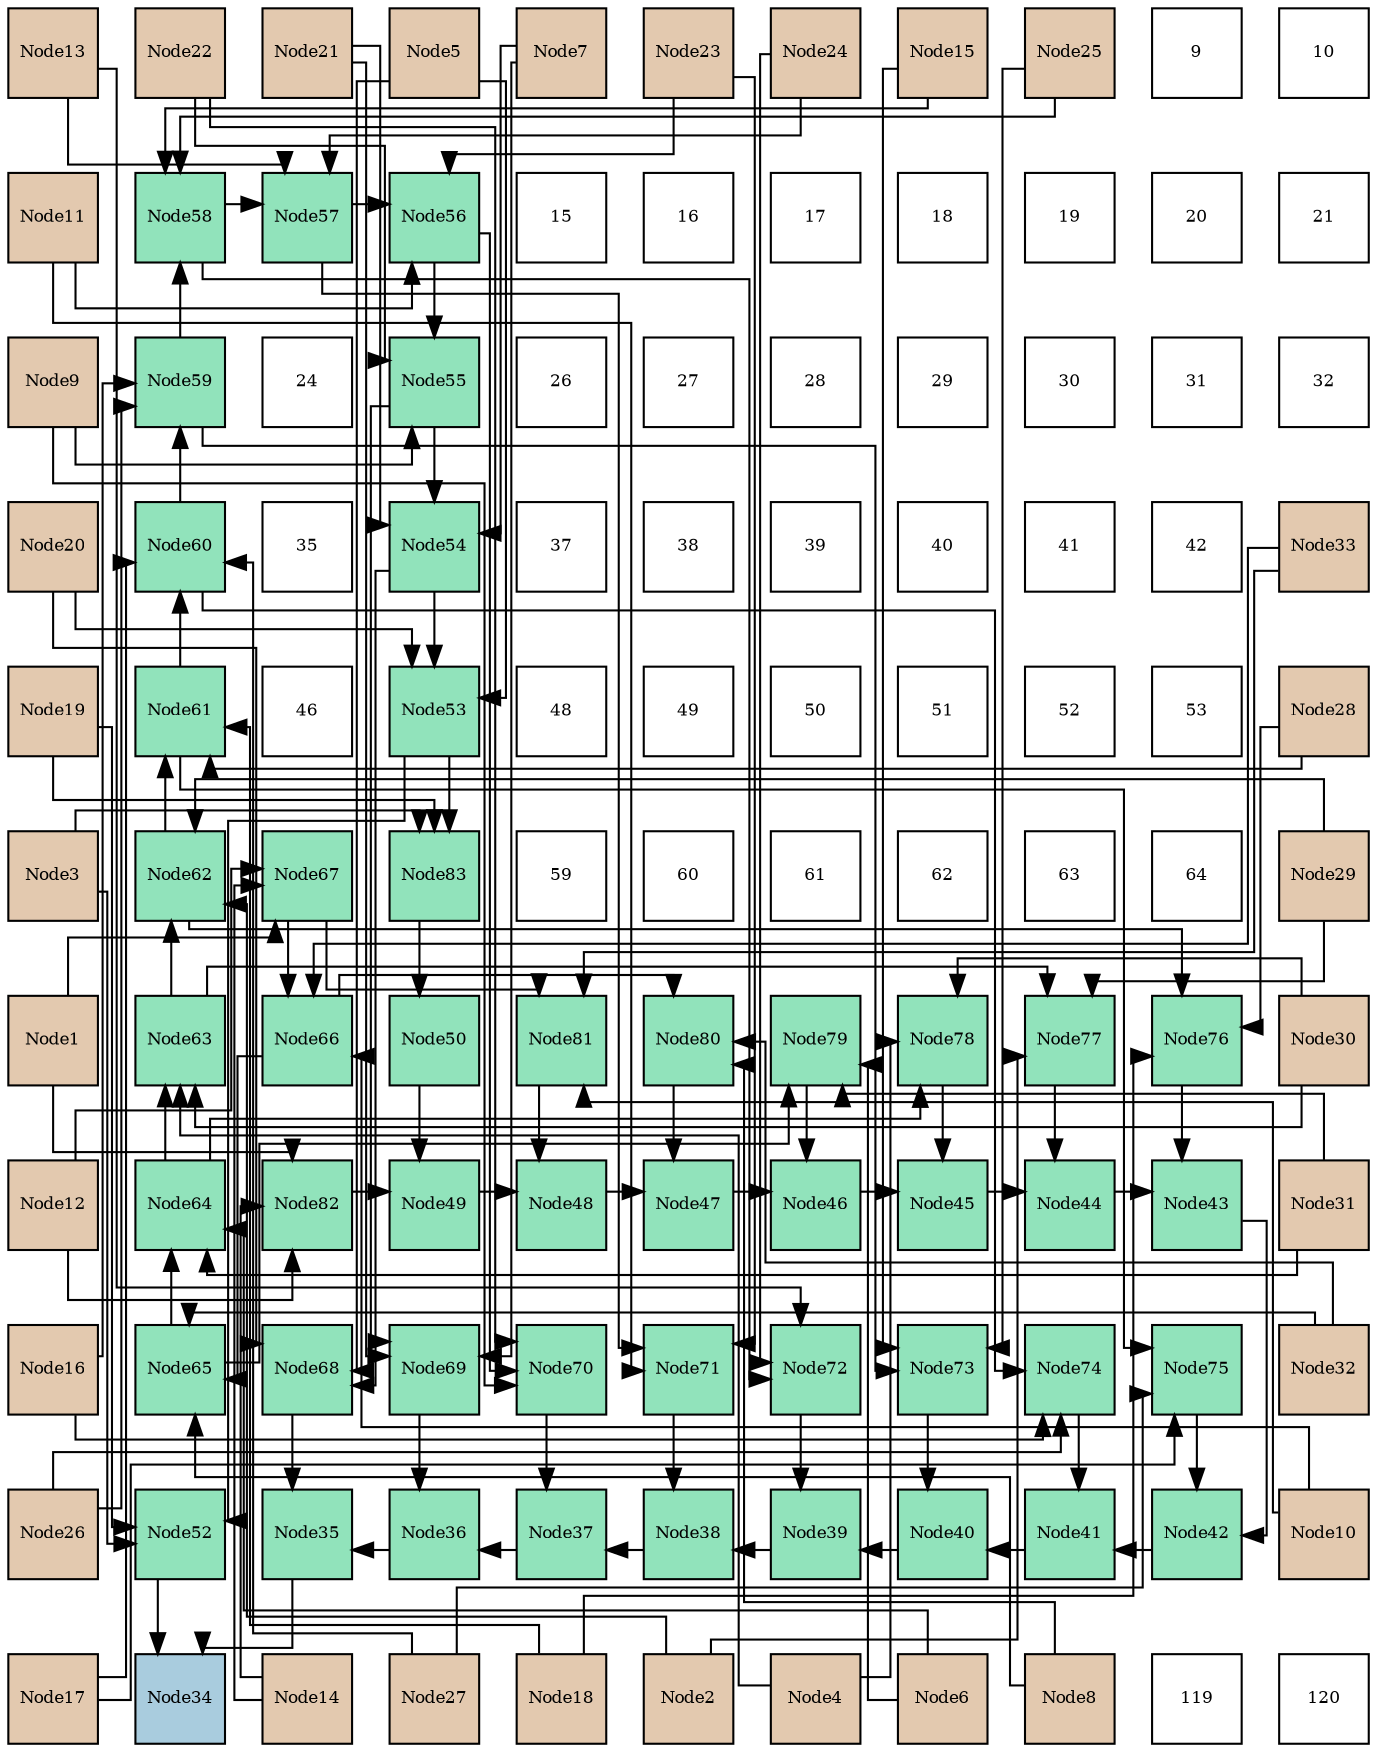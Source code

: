 digraph layout{
 rankdir=TB;
 splines=ortho;
 node [style=filled shape=square fixedsize=true width=0.6];
0[label="Node13", fontsize=8, fillcolor="#e3c9af"];
1[label="Node22", fontsize=8, fillcolor="#e3c9af"];
2[label="Node21", fontsize=8, fillcolor="#e3c9af"];
3[label="Node5", fontsize=8, fillcolor="#e3c9af"];
4[label="Node7", fontsize=8, fillcolor="#e3c9af"];
5[label="Node23", fontsize=8, fillcolor="#e3c9af"];
6[label="Node24", fontsize=8, fillcolor="#e3c9af"];
7[label="Node15", fontsize=8, fillcolor="#e3c9af"];
8[label="Node25", fontsize=8, fillcolor="#e3c9af"];
9[label="9", fontsize=8, fillcolor="#ffffff"];
10[label="10", fontsize=8, fillcolor="#ffffff"];
11[label="Node11", fontsize=8, fillcolor="#e3c9af"];
12[label="Node58", fontsize=8, fillcolor="#91e3bb"];
13[label="Node57", fontsize=8, fillcolor="#91e3bb"];
14[label="Node56", fontsize=8, fillcolor="#91e3bb"];
15[label="15", fontsize=8, fillcolor="#ffffff"];
16[label="16", fontsize=8, fillcolor="#ffffff"];
17[label="17", fontsize=8, fillcolor="#ffffff"];
18[label="18", fontsize=8, fillcolor="#ffffff"];
19[label="19", fontsize=8, fillcolor="#ffffff"];
20[label="20", fontsize=8, fillcolor="#ffffff"];
21[label="21", fontsize=8, fillcolor="#ffffff"];
22[label="Node9", fontsize=8, fillcolor="#e3c9af"];
23[label="Node59", fontsize=8, fillcolor="#91e3bb"];
24[label="24", fontsize=8, fillcolor="#ffffff"];
25[label="Node55", fontsize=8, fillcolor="#91e3bb"];
26[label="26", fontsize=8, fillcolor="#ffffff"];
27[label="27", fontsize=8, fillcolor="#ffffff"];
28[label="28", fontsize=8, fillcolor="#ffffff"];
29[label="29", fontsize=8, fillcolor="#ffffff"];
30[label="30", fontsize=8, fillcolor="#ffffff"];
31[label="31", fontsize=8, fillcolor="#ffffff"];
32[label="32", fontsize=8, fillcolor="#ffffff"];
33[label="Node20", fontsize=8, fillcolor="#e3c9af"];
34[label="Node60", fontsize=8, fillcolor="#91e3bb"];
35[label="35", fontsize=8, fillcolor="#ffffff"];
36[label="Node54", fontsize=8, fillcolor="#91e3bb"];
37[label="37", fontsize=8, fillcolor="#ffffff"];
38[label="38", fontsize=8, fillcolor="#ffffff"];
39[label="39", fontsize=8, fillcolor="#ffffff"];
40[label="40", fontsize=8, fillcolor="#ffffff"];
41[label="41", fontsize=8, fillcolor="#ffffff"];
42[label="42", fontsize=8, fillcolor="#ffffff"];
43[label="Node33", fontsize=8, fillcolor="#e3c9af"];
44[label="Node19", fontsize=8, fillcolor="#e3c9af"];
45[label="Node61", fontsize=8, fillcolor="#91e3bb"];
46[label="46", fontsize=8, fillcolor="#ffffff"];
47[label="Node53", fontsize=8, fillcolor="#91e3bb"];
48[label="48", fontsize=8, fillcolor="#ffffff"];
49[label="49", fontsize=8, fillcolor="#ffffff"];
50[label="50", fontsize=8, fillcolor="#ffffff"];
51[label="51", fontsize=8, fillcolor="#ffffff"];
52[label="52", fontsize=8, fillcolor="#ffffff"];
53[label="53", fontsize=8, fillcolor="#ffffff"];
54[label="Node28", fontsize=8, fillcolor="#e3c9af"];
55[label="Node3", fontsize=8, fillcolor="#e3c9af"];
56[label="Node62", fontsize=8, fillcolor="#91e3bb"];
57[label="Node67", fontsize=8, fillcolor="#91e3bb"];
58[label="Node83", fontsize=8, fillcolor="#91e3bb"];
59[label="59", fontsize=8, fillcolor="#ffffff"];
60[label="60", fontsize=8, fillcolor="#ffffff"];
61[label="61", fontsize=8, fillcolor="#ffffff"];
62[label="62", fontsize=8, fillcolor="#ffffff"];
63[label="63", fontsize=8, fillcolor="#ffffff"];
64[label="64", fontsize=8, fillcolor="#ffffff"];
65[label="Node29", fontsize=8, fillcolor="#e3c9af"];
66[label="Node1", fontsize=8, fillcolor="#e3c9af"];
67[label="Node63", fontsize=8, fillcolor="#91e3bb"];
68[label="Node66", fontsize=8, fillcolor="#91e3bb"];
69[label="Node50", fontsize=8, fillcolor="#91e3bb"];
70[label="Node81", fontsize=8, fillcolor="#91e3bb"];
71[label="Node80", fontsize=8, fillcolor="#91e3bb"];
72[label="Node79", fontsize=8, fillcolor="#91e3bb"];
73[label="Node78", fontsize=8, fillcolor="#91e3bb"];
74[label="Node77", fontsize=8, fillcolor="#91e3bb"];
75[label="Node76", fontsize=8, fillcolor="#91e3bb"];
76[label="Node30", fontsize=8, fillcolor="#e3c9af"];
77[label="Node12", fontsize=8, fillcolor="#e3c9af"];
78[label="Node64", fontsize=8, fillcolor="#91e3bb"];
79[label="Node82", fontsize=8, fillcolor="#91e3bb"];
80[label="Node49", fontsize=8, fillcolor="#91e3bb"];
81[label="Node48", fontsize=8, fillcolor="#91e3bb"];
82[label="Node47", fontsize=8, fillcolor="#91e3bb"];
83[label="Node46", fontsize=8, fillcolor="#91e3bb"];
84[label="Node45", fontsize=8, fillcolor="#91e3bb"];
85[label="Node44", fontsize=8, fillcolor="#91e3bb"];
86[label="Node43", fontsize=8, fillcolor="#91e3bb"];
87[label="Node31", fontsize=8, fillcolor="#e3c9af"];
88[label="Node16", fontsize=8, fillcolor="#e3c9af"];
89[label="Node65", fontsize=8, fillcolor="#91e3bb"];
90[label="Node68", fontsize=8, fillcolor="#91e3bb"];
91[label="Node69", fontsize=8, fillcolor="#91e3bb"];
92[label="Node70", fontsize=8, fillcolor="#91e3bb"];
93[label="Node71", fontsize=8, fillcolor="#91e3bb"];
94[label="Node72", fontsize=8, fillcolor="#91e3bb"];
95[label="Node73", fontsize=8, fillcolor="#91e3bb"];
96[label="Node74", fontsize=8, fillcolor="#91e3bb"];
97[label="Node75", fontsize=8, fillcolor="#91e3bb"];
98[label="Node32", fontsize=8, fillcolor="#e3c9af"];
99[label="Node26", fontsize=8, fillcolor="#e3c9af"];
100[label="Node52", fontsize=8, fillcolor="#91e3bb"];
101[label="Node35", fontsize=8, fillcolor="#91e3bb"];
102[label="Node36", fontsize=8, fillcolor="#91e3bb"];
103[label="Node37", fontsize=8, fillcolor="#91e3bb"];
104[label="Node38", fontsize=8, fillcolor="#91e3bb"];
105[label="Node39", fontsize=8, fillcolor="#91e3bb"];
106[label="Node40", fontsize=8, fillcolor="#91e3bb"];
107[label="Node41", fontsize=8, fillcolor="#91e3bb"];
108[label="Node42", fontsize=8, fillcolor="#91e3bb"];
109[label="Node10", fontsize=8, fillcolor="#e3c9af"];
110[label="Node17", fontsize=8, fillcolor="#e3c9af"];
111[label="Node34", fontsize=8, fillcolor="#a9ccde"];
112[label="Node14", fontsize=8, fillcolor="#e3c9af"];
113[label="Node27", fontsize=8, fillcolor="#e3c9af"];
114[label="Node18", fontsize=8, fillcolor="#e3c9af"];
115[label="Node2", fontsize=8, fillcolor="#e3c9af"];
116[label="Node4", fontsize=8, fillcolor="#e3c9af"];
117[label="Node6", fontsize=8, fillcolor="#e3c9af"];
118[label="Node8", fontsize=8, fillcolor="#e3c9af"];
119[label="119", fontsize=8, fillcolor="#ffffff"];
120[label="120", fontsize=8, fillcolor="#ffffff"];
edge [constraint=false, style=vis];101 -> 111;
100 -> 111;
102 -> 101;
90 -> 101;
103 -> 102;
91 -> 102;
104 -> 103;
92 -> 103;
105 -> 104;
93 -> 104;
106 -> 105;
94 -> 105;
107 -> 106;
95 -> 106;
108 -> 107;
96 -> 107;
86 -> 108;
97 -> 108;
85 -> 86;
75 -> 86;
84 -> 85;
74 -> 85;
83 -> 84;
73 -> 84;
82 -> 83;
72 -> 83;
81 -> 82;
71 -> 82;
80 -> 81;
70 -> 81;
69 -> 80;
79 -> 80;
58 -> 69;
47 -> 100;
55 -> 100;
44 -> 100;
47 -> 58;
55 -> 58;
44 -> 58;
36 -> 47;
3 -> 47;
33 -> 47;
36 -> 90;
3 -> 90;
33 -> 90;
25 -> 36;
4 -> 36;
2 -> 36;
25 -> 91;
4 -> 91;
2 -> 91;
14 -> 25;
22 -> 25;
1 -> 25;
14 -> 92;
22 -> 92;
1 -> 92;
13 -> 14;
11 -> 14;
5 -> 14;
13 -> 93;
11 -> 93;
5 -> 93;
12 -> 13;
0 -> 13;
6 -> 13;
12 -> 94;
0 -> 94;
6 -> 94;
23 -> 12;
7 -> 12;
8 -> 12;
23 -> 95;
7 -> 95;
8 -> 95;
34 -> 23;
88 -> 23;
99 -> 23;
34 -> 96;
88 -> 96;
99 -> 96;
45 -> 34;
110 -> 34;
113 -> 34;
45 -> 97;
110 -> 97;
113 -> 97;
56 -> 45;
114 -> 45;
54 -> 45;
56 -> 75;
114 -> 75;
54 -> 75;
67 -> 56;
115 -> 56;
65 -> 56;
67 -> 74;
115 -> 74;
65 -> 74;
78 -> 67;
116 -> 67;
76 -> 67;
78 -> 73;
116 -> 73;
76 -> 73;
89 -> 78;
117 -> 78;
87 -> 78;
89 -> 72;
117 -> 72;
87 -> 72;
68 -> 89;
118 -> 89;
98 -> 89;
68 -> 71;
118 -> 71;
98 -> 71;
57 -> 68;
109 -> 68;
43 -> 68;
57 -> 70;
109 -> 70;
43 -> 70;
66 -> 57;
77 -> 57;
112 -> 57;
66 -> 79;
77 -> 79;
112 -> 79;
edge [constraint=true, style=invis];
0 -> 11 -> 22 -> 33 -> 44 -> 55 -> 66 -> 77 -> 88 -> 99 -> 110;
1 -> 12 -> 23 -> 34 -> 45 -> 56 -> 67 -> 78 -> 89 -> 100 -> 111;
2 -> 13 -> 24 -> 35 -> 46 -> 57 -> 68 -> 79 -> 90 -> 101 -> 112;
3 -> 14 -> 25 -> 36 -> 47 -> 58 -> 69 -> 80 -> 91 -> 102 -> 113;
4 -> 15 -> 26 -> 37 -> 48 -> 59 -> 70 -> 81 -> 92 -> 103 -> 114;
5 -> 16 -> 27 -> 38 -> 49 -> 60 -> 71 -> 82 -> 93 -> 104 -> 115;
6 -> 17 -> 28 -> 39 -> 50 -> 61 -> 72 -> 83 -> 94 -> 105 -> 116;
7 -> 18 -> 29 -> 40 -> 51 -> 62 -> 73 -> 84 -> 95 -> 106 -> 117;
8 -> 19 -> 30 -> 41 -> 52 -> 63 -> 74 -> 85 -> 96 -> 107 -> 118;
9 -> 20 -> 31 -> 42 -> 53 -> 64 -> 75 -> 86 -> 97 -> 108 -> 119;
10 -> 21 -> 32 -> 43 -> 54 -> 65 -> 76 -> 87 -> 98 -> 109 -> 120;
rank = same {0 -> 1 -> 2 -> 3 -> 4 -> 5 -> 6 -> 7 -> 8 -> 9 -> 10};
rank = same {11 -> 12 -> 13 -> 14 -> 15 -> 16 -> 17 -> 18 -> 19 -> 20 -> 21};
rank = same {22 -> 23 -> 24 -> 25 -> 26 -> 27 -> 28 -> 29 -> 30 -> 31 -> 32};
rank = same {33 -> 34 -> 35 -> 36 -> 37 -> 38 -> 39 -> 40 -> 41 -> 42 -> 43};
rank = same {44 -> 45 -> 46 -> 47 -> 48 -> 49 -> 50 -> 51 -> 52 -> 53 -> 54};
rank = same {55 -> 56 -> 57 -> 58 -> 59 -> 60 -> 61 -> 62 -> 63 -> 64 -> 65};
rank = same {66 -> 67 -> 68 -> 69 -> 70 -> 71 -> 72 -> 73 -> 74 -> 75 -> 76};
rank = same {77 -> 78 -> 79 -> 80 -> 81 -> 82 -> 83 -> 84 -> 85 -> 86 -> 87};
rank = same {88 -> 89 -> 90 -> 91 -> 92 -> 93 -> 94 -> 95 -> 96 -> 97 -> 98};
rank = same {99 -> 100 -> 101 -> 102 -> 103 -> 104 -> 105 -> 106 -> 107 -> 108 -> 109};
rank = same {110 -> 111 -> 112 -> 113 -> 114 -> 115 -> 116 -> 117 -> 118 -> 119 -> 120};
}